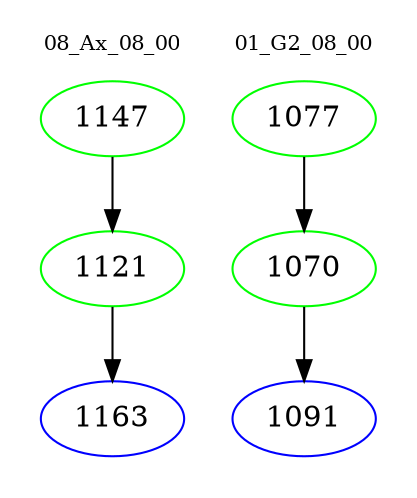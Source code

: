 digraph{
subgraph cluster_0 {
color = white
label = "08_Ax_08_00";
fontsize=10;
T0_1147 [label="1147", color="green"]
T0_1147 -> T0_1121 [color="black"]
T0_1121 [label="1121", color="green"]
T0_1121 -> T0_1163 [color="black"]
T0_1163 [label="1163", color="blue"]
}
subgraph cluster_1 {
color = white
label = "01_G2_08_00";
fontsize=10;
T1_1077 [label="1077", color="green"]
T1_1077 -> T1_1070 [color="black"]
T1_1070 [label="1070", color="green"]
T1_1070 -> T1_1091 [color="black"]
T1_1091 [label="1091", color="blue"]
}
}
